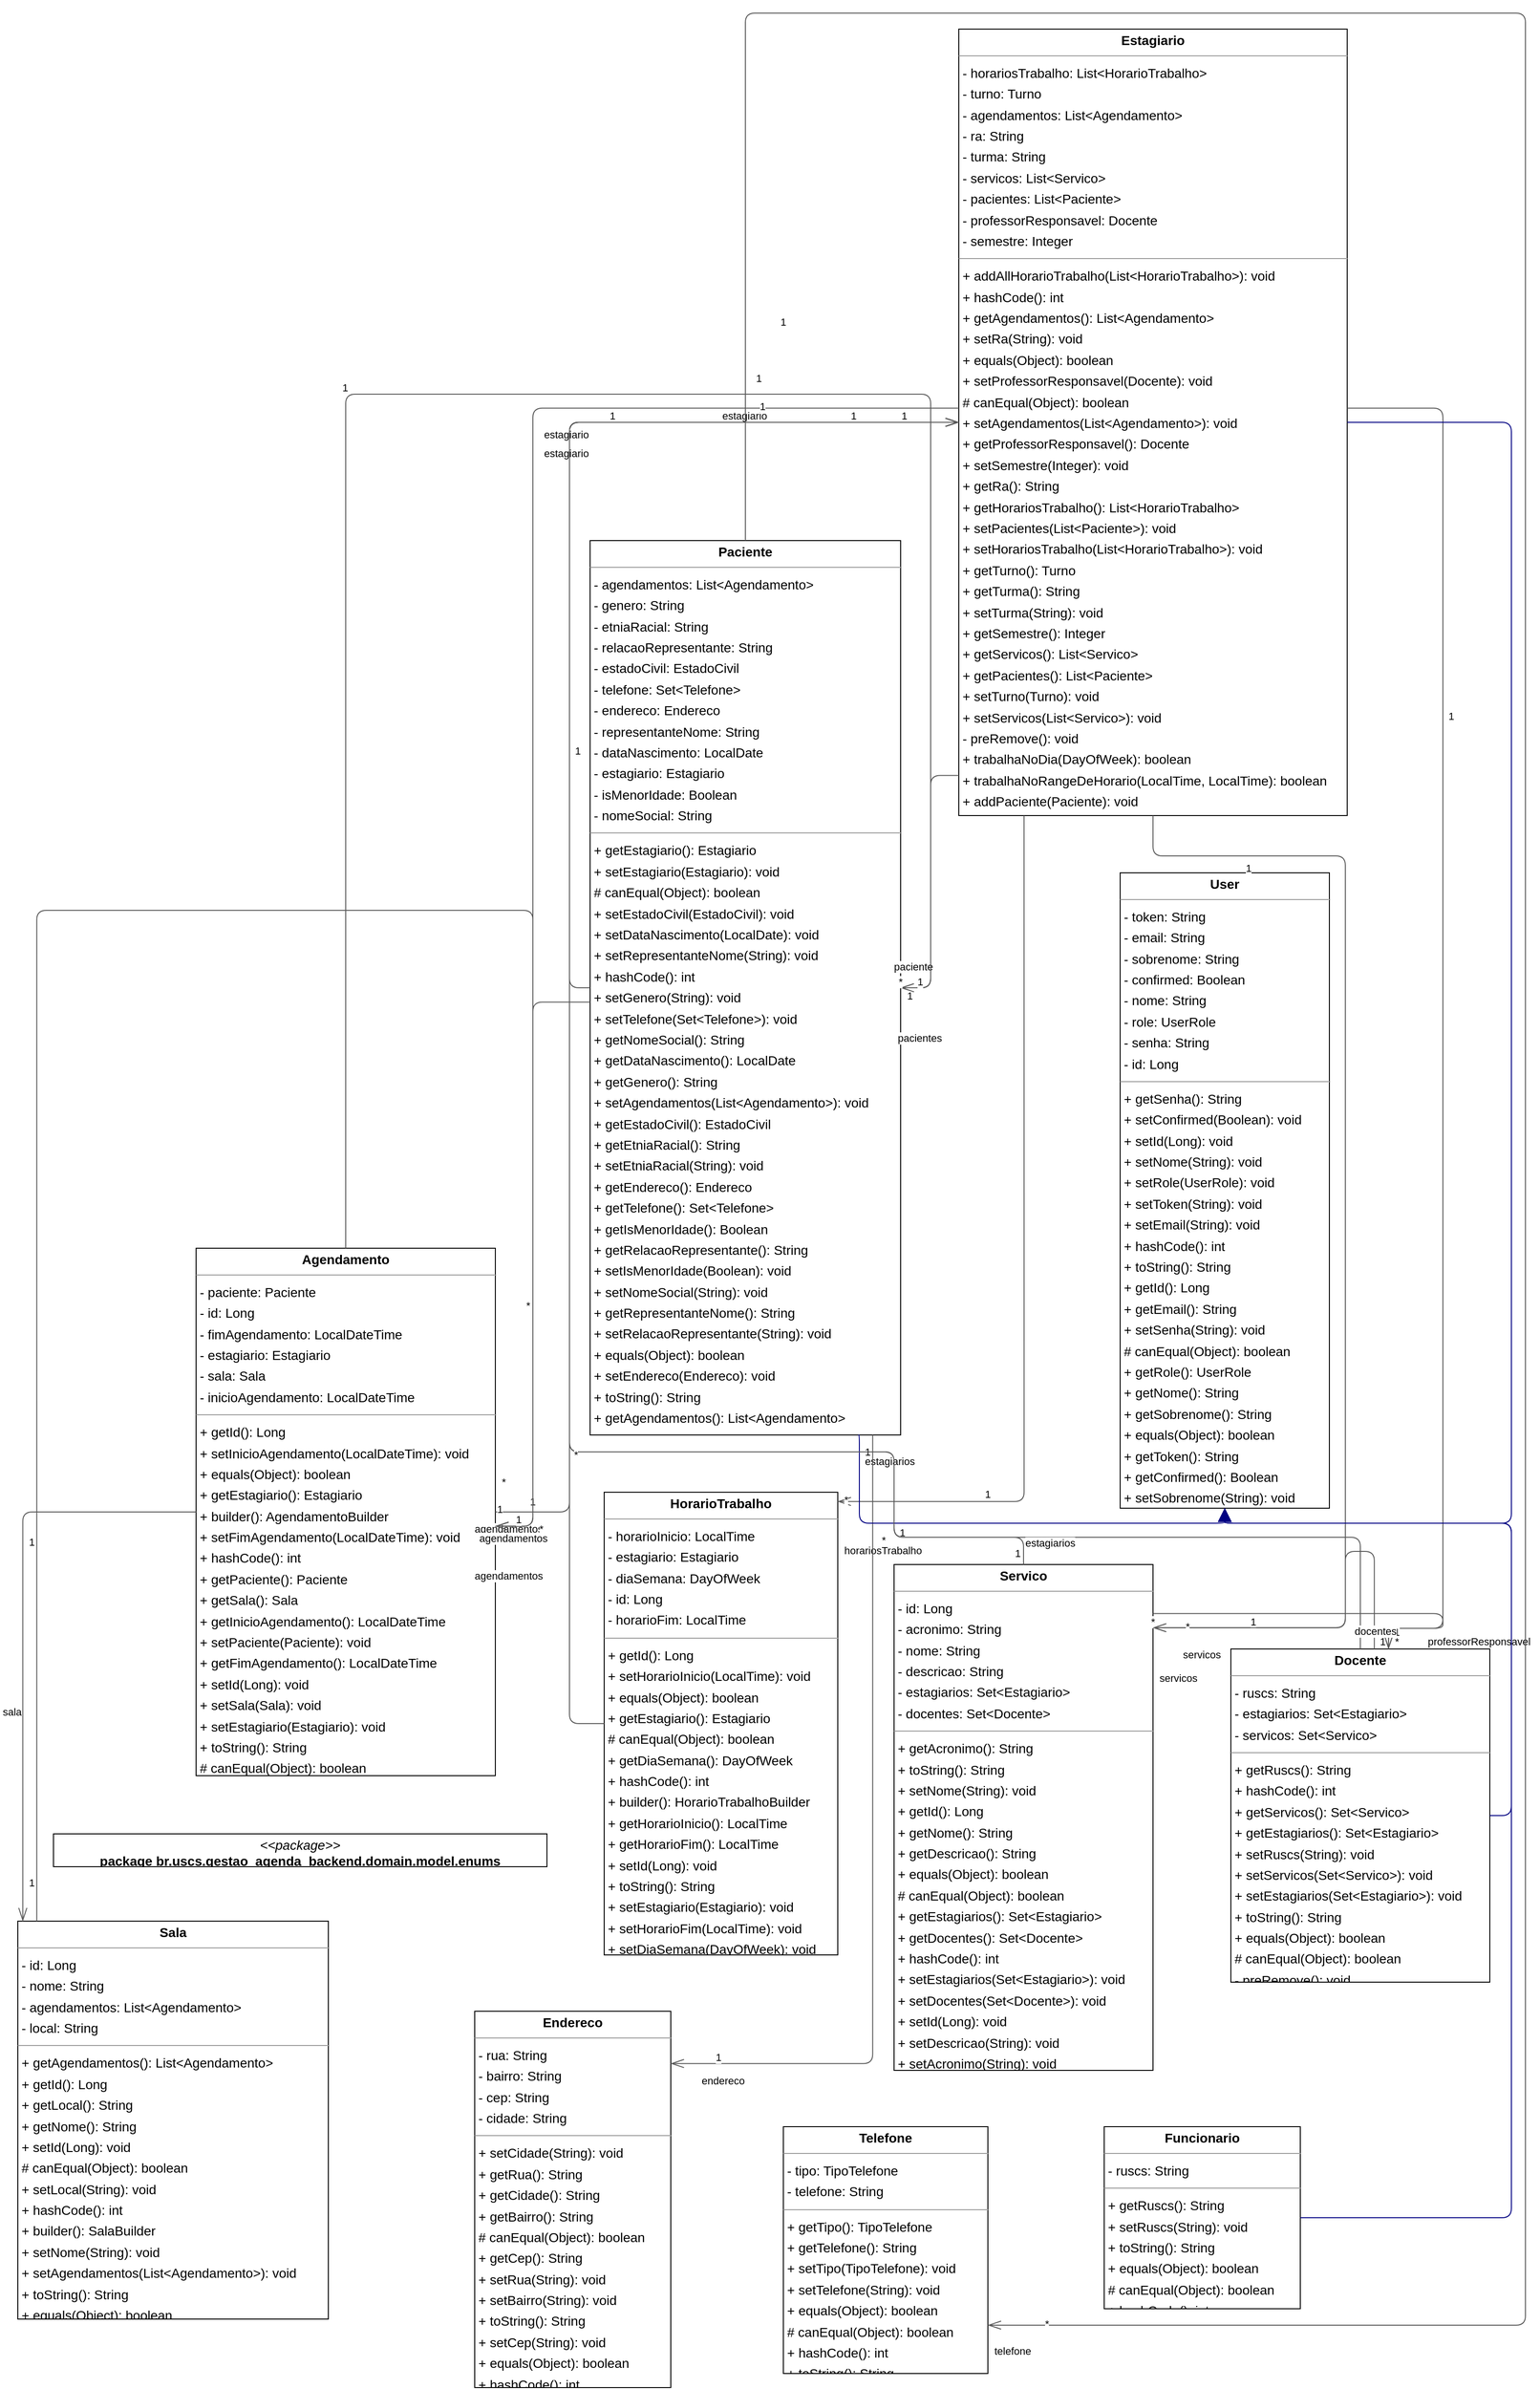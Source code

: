 <mxGraphModel dx="0" dy="0" grid="1" gridSize="10" guides="1" tooltips="1" connect="1" arrows="1" fold="1" page="0" pageScale="1" background="none" math="0" shadow="0">
  <root>
    <mxCell id="0" />
    <mxCell id="1" parent="0" />
    <mxCell id="node9" parent="1" vertex="1" value="&lt;p style=&quot;margin:0px;margin-top:4px;text-align:center;&quot;&gt;&lt;b&gt;Agendamento&lt;/b&gt;&lt;/p&gt;&lt;hr size=&quot;1&quot;/&gt;&lt;p style=&quot;margin:0 0 0 4px;line-height:1.6;&quot;&gt;- paciente: Paciente&lt;br/&gt;- id: Long&lt;br/&gt;- fimAgendamento: LocalDateTime&lt;br/&gt;- estagiario: Estagiario&lt;br/&gt;- sala: Sala&lt;br/&gt;- inicioAgendamento: LocalDateTime&lt;/p&gt;&lt;hr size=&quot;1&quot;/&gt;&lt;p style=&quot;margin:0 0 0 4px;line-height:1.6;&quot;&gt;+ getId(): Long&lt;br/&gt;+ setInicioAgendamento(LocalDateTime): void&lt;br/&gt;+ equals(Object): boolean&lt;br/&gt;+ getEstagiario(): Estagiario&lt;br/&gt;+ builder(): AgendamentoBuilder&lt;br/&gt;+ setFimAgendamento(LocalDateTime): void&lt;br/&gt;+ hashCode(): int&lt;br/&gt;+ getPaciente(): Paciente&lt;br/&gt;+ getSala(): Sala&lt;br/&gt;+ getInicioAgendamento(): LocalDateTime&lt;br/&gt;+ setPaciente(Paciente): void&lt;br/&gt;+ getFimAgendamento(): LocalDateTime&lt;br/&gt;+ setId(Long): void&lt;br/&gt;+ setSala(Sala): void&lt;br/&gt;+ setEstagiario(Estagiario): void&lt;br/&gt;+ toString(): String&lt;br/&gt;# canEqual(Object): boolean&lt;/p&gt;" style="verticalAlign=top;align=left;overflow=fill;fontSize=14;fontFamily=Helvetica;html=1;rounded=0;shadow=0;comic=0;labelBackgroundColor=none;strokeWidth=1;">
      <mxGeometry x="-73" y="1217" width="319" height="562" as="geometry" />
    </mxCell>
    <mxCell id="node1" parent="1" vertex="1" value="&lt;p style=&quot;margin:0px;margin-top:4px;text-align:center;&quot;&gt;&lt;b&gt;Docente&lt;/b&gt;&lt;/p&gt;&lt;hr size=&quot;1&quot;/&gt;&lt;p style=&quot;margin:0 0 0 4px;line-height:1.6;&quot;&gt;- ruscs: String&lt;br/&gt;- estagiarios: Set&amp;lt;Estagiario&amp;gt;&lt;br/&gt;- servicos: Set&amp;lt;Servico&amp;gt;&lt;/p&gt;&lt;hr size=&quot;1&quot;/&gt;&lt;p style=&quot;margin:0 0 0 4px;line-height:1.6;&quot;&gt;+ getRuscs(): String&lt;br/&gt;+ hashCode(): int&lt;br/&gt;+ getServicos(): Set&amp;lt;Servico&amp;gt;&lt;br/&gt;+ getEstagiarios(): Set&amp;lt;Estagiario&amp;gt;&lt;br/&gt;+ setRuscs(String): void&lt;br/&gt;+ setServicos(Set&amp;lt;Servico&amp;gt;): void&lt;br/&gt;+ setEstagiarios(Set&amp;lt;Estagiario&amp;gt;): void&lt;br/&gt;+ toString(): String&lt;br/&gt;+ equals(Object): boolean&lt;br/&gt;# canEqual(Object): boolean&lt;br/&gt;- preRemove(): void&lt;/p&gt;" style="verticalAlign=top;align=left;overflow=fill;fontSize=14;fontFamily=Helvetica;html=1;rounded=0;shadow=0;comic=0;labelBackgroundColor=none;strokeWidth=1;">
      <mxGeometry x="1030" y="1644" width="276" height="355" as="geometry" />
    </mxCell>
    <mxCell id="node7" parent="1" vertex="1" value="&lt;p style=&quot;margin:0px;margin-top:4px;text-align:center;&quot;&gt;&lt;b&gt;Endereco&lt;/b&gt;&lt;/p&gt;&lt;hr size=&quot;1&quot;/&gt;&lt;p style=&quot;margin:0 0 0 4px;line-height:1.6;&quot;&gt;- rua: String&lt;br/&gt;- bairro: String&lt;br/&gt;- cep: String&lt;br/&gt;- cidade: String&lt;/p&gt;&lt;hr size=&quot;1&quot;/&gt;&lt;p style=&quot;margin:0 0 0 4px;line-height:1.6;&quot;&gt;+ setCidade(String): void&lt;br/&gt;+ getRua(): String&lt;br/&gt;+ getCidade(): String&lt;br/&gt;+ getBairro(): String&lt;br/&gt;# canEqual(Object): boolean&lt;br/&gt;+ getCep(): String&lt;br/&gt;+ setRua(String): void&lt;br/&gt;+ setBairro(String): void&lt;br/&gt;+ toString(): String&lt;br/&gt;+ setCep(String): void&lt;br/&gt;+ equals(Object): boolean&lt;br/&gt;+ hashCode(): int&lt;/p&gt;" style="verticalAlign=top;align=left;overflow=fill;fontSize=14;fontFamily=Helvetica;html=1;rounded=0;shadow=0;comic=0;labelBackgroundColor=none;strokeWidth=1;">
      <mxGeometry x="224" y="2030" width="209" height="401" as="geometry" />
    </mxCell>
    <mxCell id="node10" parent="1" vertex="1" value="&lt;p style=&quot;margin:0px;margin-top:4px;text-align:center;&quot;&gt;&lt;b&gt;Estagiario&lt;/b&gt;&lt;/p&gt;&lt;hr size=&quot;1&quot;/&gt;&lt;p style=&quot;margin:0 0 0 4px;line-height:1.6;&quot;&gt;- horariosTrabalho: List&amp;lt;HorarioTrabalho&amp;gt;&lt;br/&gt;- turno: Turno&lt;br/&gt;- agendamentos: List&amp;lt;Agendamento&amp;gt;&lt;br/&gt;- ra: String&lt;br/&gt;- turma: String&lt;br/&gt;- servicos: List&amp;lt;Servico&amp;gt;&lt;br/&gt;- pacientes: List&amp;lt;Paciente&amp;gt;&lt;br/&gt;- professorResponsavel: Docente&lt;br/&gt;- semestre: Integer&lt;/p&gt;&lt;hr size=&quot;1&quot;/&gt;&lt;p style=&quot;margin:0 0 0 4px;line-height:1.6;&quot;&gt;+ addAllHorarioTrabalho(List&amp;lt;HorarioTrabalho&amp;gt;): void&lt;br/&gt;+ hashCode(): int&lt;br/&gt;+ getAgendamentos(): List&amp;lt;Agendamento&amp;gt;&lt;br/&gt;+ setRa(String): void&lt;br/&gt;+ equals(Object): boolean&lt;br/&gt;+ setProfessorResponsavel(Docente): void&lt;br/&gt;# canEqual(Object): boolean&lt;br/&gt;+ setAgendamentos(List&amp;lt;Agendamento&amp;gt;): void&lt;br/&gt;+ getProfessorResponsavel(): Docente&lt;br/&gt;+ setSemestre(Integer): void&lt;br/&gt;+ getRa(): String&lt;br/&gt;+ getHorariosTrabalho(): List&amp;lt;HorarioTrabalho&amp;gt;&lt;br/&gt;+ setPacientes(List&amp;lt;Paciente&amp;gt;): void&lt;br/&gt;+ setHorariosTrabalho(List&amp;lt;HorarioTrabalho&amp;gt;): void&lt;br/&gt;+ getTurno(): Turno&lt;br/&gt;+ getTurma(): String&lt;br/&gt;+ setTurma(String): void&lt;br/&gt;+ getSemestre(): Integer&lt;br/&gt;+ getServicos(): List&amp;lt;Servico&amp;gt;&lt;br/&gt;+ getPacientes(): List&amp;lt;Paciente&amp;gt;&lt;br/&gt;+ setTurno(Turno): void&lt;br/&gt;+ setServicos(List&amp;lt;Servico&amp;gt;): void&lt;br/&gt;- preRemove(): void&lt;br/&gt;+ trabalhaNoDia(DayOfWeek): boolean&lt;br/&gt;+ trabalhaNoRangeDeHorario(LocalTime, LocalTime): boolean&lt;br/&gt;+ addPaciente(Paciente): void&lt;/p&gt;" style="verticalAlign=top;align=left;overflow=fill;fontSize=14;fontFamily=Helvetica;html=1;rounded=0;shadow=0;comic=0;labelBackgroundColor=none;strokeWidth=1;">
      <mxGeometry x="740" y="-82" width="414" height="838" as="geometry" />
    </mxCell>
    <mxCell id="node2" parent="1" vertex="1" value="&lt;p style=&quot;margin:0px;margin-top:4px;text-align:center;&quot;&gt;&lt;b&gt;Funcionario&lt;/b&gt;&lt;/p&gt;&lt;hr size=&quot;1&quot;/&gt;&lt;p style=&quot;margin:0 0 0 4px;line-height:1.6;&quot;&gt;- ruscs: String&lt;/p&gt;&lt;hr size=&quot;1&quot;/&gt;&lt;p style=&quot;margin:0 0 0 4px;line-height:1.6;&quot;&gt;+ getRuscs(): String&lt;br/&gt;+ setRuscs(String): void&lt;br/&gt;+ toString(): String&lt;br/&gt;+ equals(Object): boolean&lt;br/&gt;# canEqual(Object): boolean&lt;br/&gt;+ hashCode(): int&lt;/p&gt;" style="verticalAlign=top;align=left;overflow=fill;fontSize=14;fontFamily=Helvetica;html=1;rounded=0;shadow=0;comic=0;labelBackgroundColor=none;strokeWidth=1;">
      <mxGeometry x="895" y="2153" width="209" height="194" as="geometry" />
    </mxCell>
    <mxCell id="node0" parent="1" vertex="1" value="&lt;p style=&quot;margin:0px;margin-top:4px;text-align:center;&quot;&gt;&lt;b&gt;HorarioTrabalho&lt;/b&gt;&lt;/p&gt;&lt;hr size=&quot;1&quot;/&gt;&lt;p style=&quot;margin:0 0 0 4px;line-height:1.6;&quot;&gt;- horarioInicio: LocalTime&lt;br/&gt;- estagiario: Estagiario&lt;br/&gt;- diaSemana: DayOfWeek&lt;br/&gt;- id: Long&lt;br/&gt;- horarioFim: LocalTime&lt;/p&gt;&lt;hr size=&quot;1&quot;/&gt;&lt;p style=&quot;margin:0 0 0 4px;line-height:1.6;&quot;&gt;+ getId(): Long&lt;br/&gt;+ setHorarioInicio(LocalTime): void&lt;br/&gt;+ equals(Object): boolean&lt;br/&gt;+ getEstagiario(): Estagiario&lt;br/&gt;# canEqual(Object): boolean&lt;br/&gt;+ getDiaSemana(): DayOfWeek&lt;br/&gt;+ hashCode(): int&lt;br/&gt;+ builder(): HorarioTrabalhoBuilder&lt;br/&gt;+ getHorarioInicio(): LocalTime&lt;br/&gt;+ getHorarioFim(): LocalTime&lt;br/&gt;+ setId(Long): void&lt;br/&gt;+ toString(): String&lt;br/&gt;+ setEstagiario(Estagiario): void&lt;br/&gt;+ setHorarioFim(LocalTime): void&lt;br/&gt;+ setDiaSemana(DayOfWeek): void&lt;/p&gt;" style="verticalAlign=top;align=left;overflow=fill;fontSize=14;fontFamily=Helvetica;html=1;rounded=0;shadow=0;comic=0;labelBackgroundColor=none;strokeWidth=1;">
      <mxGeometry x="362" y="1477" width="249" height="493" as="geometry" />
    </mxCell>
    <mxCell id="node8" parent="1" vertex="1" value="&lt;p style=&quot;margin:0px;margin-top:4px;text-align:center;&quot;&gt;&lt;b&gt;Paciente&lt;/b&gt;&lt;/p&gt;&lt;hr size=&quot;1&quot;/&gt;&lt;p style=&quot;margin:0 0 0 4px;line-height:1.6;&quot;&gt;- agendamentos: List&amp;lt;Agendamento&amp;gt;&lt;br/&gt;- genero: String&lt;br/&gt;- etniaRacial: String&lt;br/&gt;- relacaoRepresentante: String&lt;br/&gt;- estadoCivil: EstadoCivil&lt;br/&gt;- telefone: Set&amp;lt;Telefone&amp;gt;&lt;br/&gt;- endereco: Endereco&lt;br/&gt;- representanteNome: String&lt;br/&gt;- dataNascimento: LocalDate&lt;br/&gt;- estagiario: Estagiario&lt;br/&gt;- isMenorIdade: Boolean&lt;br/&gt;- nomeSocial: String&lt;/p&gt;&lt;hr size=&quot;1&quot;/&gt;&lt;p style=&quot;margin:0 0 0 4px;line-height:1.6;&quot;&gt;+ getEstagiario(): Estagiario&lt;br/&gt;+ setEstagiario(Estagiario): void&lt;br/&gt;# canEqual(Object): boolean&lt;br/&gt;+ setEstadoCivil(EstadoCivil): void&lt;br/&gt;+ setDataNascimento(LocalDate): void&lt;br/&gt;+ setRepresentanteNome(String): void&lt;br/&gt;+ hashCode(): int&lt;br/&gt;+ setGenero(String): void&lt;br/&gt;+ setTelefone(Set&amp;lt;Telefone&amp;gt;): void&lt;br/&gt;+ getNomeSocial(): String&lt;br/&gt;+ getDataNascimento(): LocalDate&lt;br/&gt;+ getGenero(): String&lt;br/&gt;+ setAgendamentos(List&amp;lt;Agendamento&amp;gt;): void&lt;br/&gt;+ getEstadoCivil(): EstadoCivil&lt;br/&gt;+ getEtniaRacial(): String&lt;br/&gt;+ setEtniaRacial(String): void&lt;br/&gt;+ getEndereco(): Endereco&lt;br/&gt;+ getTelefone(): Set&amp;lt;Telefone&amp;gt;&lt;br/&gt;+ getIsMenorIdade(): Boolean&lt;br/&gt;+ getRelacaoRepresentante(): String&lt;br/&gt;+ setIsMenorIdade(Boolean): void&lt;br/&gt;+ setNomeSocial(String): void&lt;br/&gt;+ getRepresentanteNome(): String&lt;br/&gt;+ setRelacaoRepresentante(String): void&lt;br/&gt;+ equals(Object): boolean&lt;br/&gt;+ setEndereco(Endereco): void&lt;br/&gt;+ toString(): String&lt;br/&gt;+ getAgendamentos(): List&amp;lt;Agendamento&amp;gt;&lt;/p&gt;" style="verticalAlign=top;align=left;overflow=fill;fontSize=14;fontFamily=Helvetica;html=1;rounded=0;shadow=0;comic=0;labelBackgroundColor=none;strokeWidth=1;">
      <mxGeometry x="347" y="463" width="331" height="953" as="geometry" />
    </mxCell>
    <mxCell id="node6" parent="1" vertex="1" value="&lt;p style=&quot;margin:0px;margin-top:4px;text-align:center;&quot;&gt;&lt;b&gt;Sala&lt;/b&gt;&lt;/p&gt;&lt;hr size=&quot;1&quot;/&gt;&lt;p style=&quot;margin:0 0 0 4px;line-height:1.6;&quot;&gt;- id: Long&lt;br/&gt;- nome: String&lt;br/&gt;- agendamentos: List&amp;lt;Agendamento&amp;gt;&lt;br/&gt;- local: String&lt;/p&gt;&lt;hr size=&quot;1&quot;/&gt;&lt;p style=&quot;margin:0 0 0 4px;line-height:1.6;&quot;&gt;+ getAgendamentos(): List&amp;lt;Agendamento&amp;gt;&lt;br/&gt;+ getId(): Long&lt;br/&gt;+ getLocal(): String&lt;br/&gt;+ getNome(): String&lt;br/&gt;+ setId(Long): void&lt;br/&gt;# canEqual(Object): boolean&lt;br/&gt;+ setLocal(String): void&lt;br/&gt;+ hashCode(): int&lt;br/&gt;+ builder(): SalaBuilder&lt;br/&gt;+ setNome(String): void&lt;br/&gt;+ setAgendamentos(List&amp;lt;Agendamento&amp;gt;): void&lt;br/&gt;+ toString(): String&lt;br/&gt;+ equals(Object): boolean&lt;/p&gt;" style="verticalAlign=top;align=left;overflow=fill;fontSize=14;fontFamily=Helvetica;html=1;rounded=0;shadow=0;comic=0;labelBackgroundColor=none;strokeWidth=1;">
      <mxGeometry x="-263" y="1934" width="331" height="424" as="geometry" />
    </mxCell>
    <mxCell id="node5" parent="1" vertex="1" value="&lt;p style=&quot;margin:0px;margin-top:4px;text-align:center;&quot;&gt;&lt;b&gt;Servico&lt;/b&gt;&lt;/p&gt;&lt;hr size=&quot;1&quot;/&gt;&lt;p style=&quot;margin:0 0 0 4px;line-height:1.6;&quot;&gt;- id: Long&lt;br/&gt;- acronimo: String&lt;br/&gt;- nome: String&lt;br/&gt;- descricao: String&lt;br/&gt;- estagiarios: Set&amp;lt;Estagiario&amp;gt;&lt;br/&gt;- docentes: Set&amp;lt;Docente&amp;gt;&lt;/p&gt;&lt;hr size=&quot;1&quot;/&gt;&lt;p style=&quot;margin:0 0 0 4px;line-height:1.6;&quot;&gt;+ getAcronimo(): String&lt;br/&gt;+ toString(): String&lt;br/&gt;+ setNome(String): void&lt;br/&gt;+ getId(): Long&lt;br/&gt;+ getNome(): String&lt;br/&gt;+ getDescricao(): String&lt;br/&gt;+ equals(Object): boolean&lt;br/&gt;# canEqual(Object): boolean&lt;br/&gt;+ getEstagiarios(): Set&amp;lt;Estagiario&amp;gt;&lt;br/&gt;+ getDocentes(): Set&amp;lt;Docente&amp;gt;&lt;br/&gt;+ hashCode(): int&lt;br/&gt;+ setEstagiarios(Set&amp;lt;Estagiario&amp;gt;): void&lt;br/&gt;+ setDocentes(Set&amp;lt;Docente&amp;gt;): void&lt;br/&gt;+ setId(Long): void&lt;br/&gt;+ setDescricao(String): void&lt;br/&gt;+ setAcronimo(String): void&lt;/p&gt;" style="verticalAlign=top;align=left;overflow=fill;fontSize=14;fontFamily=Helvetica;html=1;rounded=0;shadow=0;comic=0;labelBackgroundColor=none;strokeWidth=1;">
      <mxGeometry x="671" y="1554" width="276" height="539" as="geometry" />
    </mxCell>
    <mxCell id="node11" parent="1" vertex="1" value="&lt;p style=&quot;margin:0px;margin-top:4px;text-align:center;&quot;&gt;&lt;b&gt;Telefone&lt;/b&gt;&lt;/p&gt;&lt;hr size=&quot;1&quot;/&gt;&lt;p style=&quot;margin:0 0 0 4px;line-height:1.6;&quot;&gt;- tipo: TipoTelefone&lt;br/&gt;- telefone: String&lt;/p&gt;&lt;hr size=&quot;1&quot;/&gt;&lt;p style=&quot;margin:0 0 0 4px;line-height:1.6;&quot;&gt;+ getTipo(): TipoTelefone&lt;br/&gt;+ getTelefone(): String&lt;br/&gt;+ setTipo(TipoTelefone): void&lt;br/&gt;+ setTelefone(String): void&lt;br/&gt;+ equals(Object): boolean&lt;br/&gt;# canEqual(Object): boolean&lt;br/&gt;+ hashCode(): int&lt;br/&gt;+ toString(): String&lt;/p&gt;" style="verticalAlign=top;align=left;overflow=fill;fontSize=14;fontFamily=Helvetica;html=1;rounded=0;shadow=0;comic=0;labelBackgroundColor=none;strokeWidth=1;">
      <mxGeometry x="553" y="2153" width="218" height="263" as="geometry" />
    </mxCell>
    <mxCell id="node4" parent="1" vertex="1" value="&lt;p style=&quot;margin:0px;margin-top:4px;text-align:center;&quot;&gt;&lt;b&gt;User&lt;/b&gt;&lt;/p&gt;&lt;hr size=&quot;1&quot;/&gt;&lt;p style=&quot;margin:0 0 0 4px;line-height:1.6;&quot;&gt;- token: String&lt;br/&gt;- email: String&lt;br/&gt;- sobrenome: String&lt;br/&gt;- confirmed: Boolean&lt;br/&gt;- nome: String&lt;br/&gt;- role: UserRole&lt;br/&gt;- senha: String&lt;br/&gt;- id: Long&lt;/p&gt;&lt;hr size=&quot;1&quot;/&gt;&lt;p style=&quot;margin:0 0 0 4px;line-height:1.6;&quot;&gt;+ getSenha(): String&lt;br/&gt;+ setConfirmed(Boolean): void&lt;br/&gt;+ setId(Long): void&lt;br/&gt;+ setNome(String): void&lt;br/&gt;+ setRole(UserRole): void&lt;br/&gt;+ setToken(String): void&lt;br/&gt;+ setEmail(String): void&lt;br/&gt;+ hashCode(): int&lt;br/&gt;+ toString(): String&lt;br/&gt;+ getId(): Long&lt;br/&gt;+ getEmail(): String&lt;br/&gt;+ setSenha(String): void&lt;br/&gt;# canEqual(Object): boolean&lt;br/&gt;+ getRole(): UserRole&lt;br/&gt;+ getNome(): String&lt;br/&gt;+ getSobrenome(): String&lt;br/&gt;+ equals(Object): boolean&lt;br/&gt;+ getToken(): String&lt;br/&gt;+ getConfirmed(): Boolean&lt;br/&gt;+ setSobrenome(String): void&lt;/p&gt;" style="verticalAlign=top;align=left;overflow=fill;fontSize=14;fontFamily=Helvetica;html=1;rounded=0;shadow=0;comic=0;labelBackgroundColor=none;strokeWidth=1;">
      <mxGeometry x="912" y="817" width="223" height="677" as="geometry" />
    </mxCell>
    <mxCell id="node3" parent="1" vertex="1" value="&lt;p style=&quot;margin:0px;margin-top:4px;text-align:center;&quot;&gt;&lt;i&gt;&amp;lt;&amp;lt;package&amp;gt;&amp;gt;&lt;/i&gt;&lt;br/&gt;&lt;b&gt;package  br.uscs.gestao_agenda_backend.domain.model.enums&lt;/b&gt;&lt;/p&gt;&lt;hr size=&quot;1&quot;/&gt;" style="verticalAlign=top;align=left;overflow=fill;fontSize=14;fontFamily=Helvetica;html=1;rounded=0;shadow=0;comic=0;labelBackgroundColor=none;strokeWidth=1;">
      <mxGeometry x="-225" y="1841" width="526" height="35" as="geometry" />
    </mxCell>
    <mxCell id="edge21" edge="1" value="" parent="1" source="node9" target="node10" style="html=1;rounded=1;edgeStyle=orthogonalEdgeStyle;dashed=0;startArrow=diamondThinstartSize=12;endArrow=openThin;endSize=12;strokeColor=#595959;exitX=1.000;exitY=0.500;exitDx=0;exitDy=0;entryX=0.000;entryY=0.500;entryDx=0;entryDy=0;">
      <mxGeometry width="50" height="50" relative="1" as="geometry">
        <Array as="points">
          <mxPoint x="325" y="1498" />
          <mxPoint x="325" y="337" />
        </Array>
      </mxGeometry>
    </mxCell>
    <mxCell id="label126" parent="edge21" vertex="1" connectable="0" value="1" style="edgeLabel;resizable=0;html=1;align=left;verticalAlign=top;strokeColor=default;">
      <mxGeometry x="623" y="317" as="geometry" />
    </mxCell>
    <mxCell id="label130" parent="edge21" vertex="1" connectable="0" value="1" style="edgeLabel;resizable=0;html=1;align=left;verticalAlign=top;strokeColor=default;">
      <mxGeometry x="246" y="1482" as="geometry" />
    </mxCell>
    <mxCell id="label131" parent="edge21" vertex="1" connectable="0" value="estagiario" style="edgeLabel;resizable=0;html=1;align=left;verticalAlign=top;strokeColor=default;">
      <mxGeometry x="486" y="317" as="geometry" />
    </mxCell>
    <mxCell id="edge17" edge="1" value="" parent="1" source="node9" target="node8" style="html=1;rounded=1;edgeStyle=orthogonalEdgeStyle;dashed=0;startArrow=diamondThinstartSize=12;endArrow=openThin;endSize=12;strokeColor=#595959;exitX=0.500;exitY=0.000;exitDx=0;exitDy=0;entryX=1.000;entryY=0.500;entryDx=0;entryDy=0;">
      <mxGeometry width="50" height="50" relative="1" as="geometry">
        <Array as="points">
          <mxPoint x="86" y="307" />
          <mxPoint x="710" y="307" />
          <mxPoint x="710" y="940" />
        </Array>
      </mxGeometry>
    </mxCell>
    <mxCell id="label102" parent="edge17" vertex="1" connectable="0" value="1" style="edgeLabel;resizable=0;html=1;align=left;verticalAlign=top;strokeColor=default;">
      <mxGeometry x="683" y="935" as="geometry" />
    </mxCell>
    <mxCell id="label106" parent="edge17" vertex="1" connectable="0" value="1" style="edgeLabel;resizable=0;html=1;align=left;verticalAlign=top;strokeColor=default;">
      <mxGeometry x="81" y="287" as="geometry" />
    </mxCell>
    <mxCell id="label107" parent="edge17" vertex="1" connectable="0" value="paciente" style="edgeLabel;resizable=0;html=1;align=left;verticalAlign=top;strokeColor=default;">
      <mxGeometry x="669" y="904" as="geometry" />
    </mxCell>
    <mxCell id="edge15" edge="1" value="" parent="1" source="node9" target="node6" style="html=1;rounded=1;edgeStyle=orthogonalEdgeStyle;dashed=0;startArrow=diamondThinstartSize=12;endArrow=openThin;endSize=12;strokeColor=#595959;exitX=0.000;exitY=0.500;exitDx=0;exitDy=0;entryX=0.016;entryY=0.000;entryDx=0;entryDy=0;">
      <mxGeometry width="50" height="50" relative="1" as="geometry">
        <Array as="points">
          <mxPoint x="-257" y="1498" />
        </Array>
      </mxGeometry>
    </mxCell>
    <mxCell id="label90" parent="edge15" vertex="1" connectable="0" value="1" style="edgeLabel;resizable=0;html=1;align=left;verticalAlign=top;strokeColor=default;">
      <mxGeometry x="-253" y="1880" as="geometry" />
    </mxCell>
    <mxCell id="label94" parent="edge15" vertex="1" connectable="0" value="1" style="edgeLabel;resizable=0;html=1;align=left;verticalAlign=top;strokeColor=default;">
      <mxGeometry x="-253" y="1517" as="geometry" />
    </mxCell>
    <mxCell id="label95" parent="edge15" vertex="1" connectable="0" value="sala" style="edgeLabel;resizable=0;html=1;align=left;verticalAlign=top;strokeColor=default;">
      <mxGeometry x="-281" y="1698" as="geometry" />
    </mxCell>
    <mxCell id="edge14" edge="1" value="" parent="1" source="node1" target="node10" style="html=1;rounded=1;edgeStyle=orthogonalEdgeStyle;dashed=0;startArrow=diamondThinstartSize=12;endArrow=openThin;endSize=12;strokeColor=#595959;exitX=0.500;exitY=0.000;exitDx=0;exitDy=0;entryX=0.000;entryY=0.500;entryDx=0;entryDy=0;">
      <mxGeometry width="50" height="50" relative="1" as="geometry">
        <Array as="points">
          <mxPoint x="1168" y="1525" />
          <mxPoint x="671" y="1525" />
          <mxPoint x="671" y="1434" />
          <mxPoint x="325" y="1434" />
          <mxPoint x="325" y="337" />
        </Array>
      </mxGeometry>
    </mxCell>
    <mxCell id="label84" parent="edge14" vertex="1" connectable="0" value="1" style="edgeLabel;resizable=0;html=1;align=left;verticalAlign=top;strokeColor=default;">
      <mxGeometry x="675" y="1507" as="geometry" />
    </mxCell>
    <mxCell id="label88" parent="edge14" vertex="1" connectable="0" value="*" style="edgeLabel;resizable=0;html=1;align=left;verticalAlign=top;strokeColor=default;">
      <mxGeometry x="656" y="1515" as="geometry" />
    </mxCell>
    <mxCell id="label89" parent="edge14" vertex="1" connectable="0" value="estagiarios" style="edgeLabel;resizable=0;html=1;align=left;verticalAlign=top;strokeColor=default;">
      <mxGeometry x="638" y="1431" as="geometry" />
    </mxCell>
    <mxCell id="edge4" edge="1" value="" parent="1" source="node1" target="node5" style="html=1;rounded=1;edgeStyle=orthogonalEdgeStyle;dashed=0;startArrow=diamondThinstartSize=12;endArrow=openThin;endSize=12;strokeColor=#595959;exitX=0.554;exitY=0.000;exitDx=0;exitDy=0;entryX=1.000;entryY=0.125;entryDx=0;entryDy=0;">
      <mxGeometry width="50" height="50" relative="1" as="geometry">
        <Array as="points">
          <mxPoint x="1183" y="1540" />
          <mxPoint x="1152" y="1540" />
          <mxPoint x="1152" y="1622" />
        </Array>
      </mxGeometry>
    </mxCell>
    <mxCell id="label24" parent="edge4" vertex="1" connectable="0" value="1" style="edgeLabel;resizable=0;html=1;align=left;verticalAlign=top;strokeColor=default;">
      <mxGeometry x="1049" y="1602" as="geometry" />
    </mxCell>
    <mxCell id="label28" parent="edge4" vertex="1" connectable="0" value="*" style="edgeLabel;resizable=0;html=1;align=left;verticalAlign=top;strokeColor=default;">
      <mxGeometry x="943" y="1602" as="geometry" />
    </mxCell>
    <mxCell id="label29" parent="edge4" vertex="1" connectable="0" value="servicos" style="edgeLabel;resizable=0;html=1;align=left;verticalAlign=top;strokeColor=default;">
      <mxGeometry x="952" y="1662" as="geometry" />
    </mxCell>
    <mxCell id="edge0" edge="1" value="" parent="1" source="node1" target="node4" style="html=1;rounded=1;edgeStyle=orthogonalEdgeStyle;dashed=0;startArrow=none;endArrow=block;endSize=12;strokeColor=#000082;exitX=1.000;exitY=0.500;exitDx=0;exitDy=0;entryX=0.500;entryY=1.000;entryDx=0;entryDy=0;">
      <mxGeometry width="50" height="50" relative="1" as="geometry">
        <Array as="points">
          <mxPoint x="1329" y="1822" />
          <mxPoint x="1329" y="1510" />
          <mxPoint x="1024" y="1510" />
        </Array>
      </mxGeometry>
    </mxCell>
    <mxCell id="edge20" edge="1" value="" parent="1" source="node10" target="node9" style="html=1;rounded=1;edgeStyle=orthogonalEdgeStyle;dashed=0;startArrow=diamondThinstartSize=12;endArrow=openThin;endSize=12;strokeColor=#595959;exitX=0.000;exitY=0.482;exitDx=0;exitDy=0;entryX=1.000;entryY=0.527;entryDx=0;entryDy=0;">
      <mxGeometry width="50" height="50" relative="1" as="geometry">
        <Array as="points">
          <mxPoint x="286" y="322" />
          <mxPoint x="286" y="1513" />
        </Array>
      </mxGeometry>
    </mxCell>
    <mxCell id="label120" parent="edge20" vertex="1" connectable="0" value="1" style="edgeLabel;resizable=0;html=1;align=left;verticalAlign=top;strokeColor=default;">
      <mxGeometry x="526" y="307" as="geometry" />
    </mxCell>
    <mxCell id="label124" parent="edge20" vertex="1" connectable="0" value="*" style="edgeLabel;resizable=0;html=1;align=left;verticalAlign=top;strokeColor=default;">
      <mxGeometry x="277" y="1265" as="geometry" />
    </mxCell>
    <mxCell id="label125" parent="edge20" vertex="1" connectable="0" value="agendamentos" style="edgeLabel;resizable=0;html=1;align=left;verticalAlign=top;strokeColor=default;">
      <mxGeometry x="222" y="1503" as="geometry" />
    </mxCell>
    <mxCell id="edge7" edge="1" value="" parent="1" source="node10" target="node1" style="html=1;rounded=1;edgeStyle=orthogonalEdgeStyle;dashed=0;startArrow=diamondThinstartSize=12;endArrow=openThin;endSize=12;strokeColor=#595959;exitX=1.000;exitY=0.482;exitDx=0;exitDy=0;entryX=0.609;entryY=0.000;entryDx=0;entryDy=0;">
      <mxGeometry width="50" height="50" relative="1" as="geometry">
        <Array as="points">
          <mxPoint x="1256" y="322" />
          <mxPoint x="1256" y="1622" />
          <mxPoint x="1198" y="1622" />
        </Array>
      </mxGeometry>
    </mxCell>
    <mxCell id="label42" parent="edge7" vertex="1" connectable="0" value="1" style="edgeLabel;resizable=0;html=1;align=left;verticalAlign=top;strokeColor=default;">
      <mxGeometry x="1187" y="1623" as="geometry" />
    </mxCell>
    <mxCell id="label46" parent="edge7" vertex="1" connectable="0" value="1" style="edgeLabel;resizable=0;html=1;align=left;verticalAlign=top;strokeColor=default;">
      <mxGeometry x="1260" y="637" as="geometry" />
    </mxCell>
    <mxCell id="label47" parent="edge7" vertex="1" connectable="0" value="professorResponsavel" style="edgeLabel;resizable=0;html=1;align=left;verticalAlign=top;strokeColor=default;">
      <mxGeometry x="1238" y="1623" as="geometry" />
    </mxCell>
    <mxCell id="edge12" edge="1" value="" parent="1" source="node10" target="node0" style="html=1;rounded=1;edgeStyle=orthogonalEdgeStyle;dashed=0;startArrow=diamondThinstartSize=12;endArrow=openThin;endSize=12;strokeColor=#595959;exitX=0.168;exitY=1.000;exitDx=0;exitDy=0;entryX=1.000;entryY=0.020;entryDx=0;entryDy=0;">
      <mxGeometry width="50" height="50" relative="1" as="geometry">
        <Array as="points">
          <mxPoint x="809" y="1486" />
        </Array>
      </mxGeometry>
    </mxCell>
    <mxCell id="label72" parent="edge12" vertex="1" connectable="0" value="1" style="edgeLabel;resizable=0;html=1;align=left;verticalAlign=top;strokeColor=default;">
      <mxGeometry x="766" y="1466" as="geometry" />
    </mxCell>
    <mxCell id="label76" parent="edge12" vertex="1" connectable="0" value="*" style="edgeLabel;resizable=0;html=1;align=left;verticalAlign=top;strokeColor=default;">
      <mxGeometry x="616" y="1472" as="geometry" />
    </mxCell>
    <mxCell id="label77" parent="edge12" vertex="1" connectable="0" value="horariosTrabalho" style="edgeLabel;resizable=0;html=1;align=left;verticalAlign=top;strokeColor=default;">
      <mxGeometry x="616" y="1526" as="geometry" />
    </mxCell>
    <mxCell id="edge6" edge="1" value="" parent="1" source="node10" target="node8" style="html=1;rounded=1;edgeStyle=orthogonalEdgeStyle;dashed=0;startArrow=diamondThinstartSize=12;endArrow=openThin;endSize=12;strokeColor=#595959;exitX=0.000;exitY=0.949;exitDx=0;exitDy=0;entryX=1.000;entryY=0.500;entryDx=0;entryDy=0;">
      <mxGeometry width="50" height="50" relative="1" as="geometry">
        <Array as="points">
          <mxPoint x="710" y="714" />
          <mxPoint x="710" y="940" />
        </Array>
      </mxGeometry>
    </mxCell>
    <mxCell id="label36" parent="edge6" vertex="1" connectable="0" value="1" style="edgeLabel;resizable=0;html=1;align=left;verticalAlign=top;strokeColor=default;">
      <mxGeometry x="694" y="920" as="geometry" />
    </mxCell>
    <mxCell id="label40" parent="edge6" vertex="1" connectable="0" value="*" style="edgeLabel;resizable=0;html=1;align=left;verticalAlign=top;strokeColor=default;">
      <mxGeometry x="674" y="920" as="geometry" />
    </mxCell>
    <mxCell id="label41" parent="edge6" vertex="1" connectable="0" value="pacientes" style="edgeLabel;resizable=0;html=1;align=left;verticalAlign=top;strokeColor=default;">
      <mxGeometry x="673" y="980" as="geometry" />
    </mxCell>
    <mxCell id="edge19" edge="1" value="" parent="1" source="node10" target="node5" style="html=1;rounded=1;edgeStyle=orthogonalEdgeStyle;dashed=0;startArrow=diamondThinstartSize=12;endArrow=openThin;endSize=12;strokeColor=#595959;exitX=0.500;exitY=1.000;exitDx=0;exitDy=0;entryX=1.000;entryY=0.125;entryDx=0;entryDy=0;">
      <mxGeometry width="50" height="50" relative="1" as="geometry">
        <Array as="points">
          <mxPoint x="947" y="799" />
          <mxPoint x="1152" y="799" />
          <mxPoint x="1152" y="1622" />
        </Array>
      </mxGeometry>
    </mxCell>
    <mxCell id="label114" parent="edge19" vertex="1" connectable="0" value="1" style="edgeLabel;resizable=0;html=1;align=left;verticalAlign=top;strokeColor=default;">
      <mxGeometry x="1044" y="799" as="geometry" />
    </mxCell>
    <mxCell id="label118" parent="edge19" vertex="1" connectable="0" value="*" style="edgeLabel;resizable=0;html=1;align=left;verticalAlign=top;strokeColor=default;">
      <mxGeometry x="980" y="1607" as="geometry" />
    </mxCell>
    <mxCell id="label119" parent="edge19" vertex="1" connectable="0" value="servicos" style="edgeLabel;resizable=0;html=1;align=left;verticalAlign=top;strokeColor=default;">
      <mxGeometry x="977" y="1637" as="geometry" />
    </mxCell>
    <mxCell id="edge1" edge="1" value="" parent="1" source="node10" target="node4" style="html=1;rounded=1;edgeStyle=orthogonalEdgeStyle;dashed=0;startArrow=none;endArrow=block;endSize=12;strokeColor=#000082;exitX=1.000;exitY=0.500;exitDx=0;exitDy=0;entryX=0.500;entryY=1.000;entryDx=0;entryDy=0;">
      <mxGeometry width="50" height="50" relative="1" as="geometry">
        <Array as="points">
          <mxPoint x="1329" y="337" />
          <mxPoint x="1329" y="1510" />
          <mxPoint x="1024" y="1510" />
        </Array>
      </mxGeometry>
    </mxCell>
    <mxCell id="edge2" edge="1" value="" parent="1" source="node2" target="node4" style="html=1;rounded=1;edgeStyle=orthogonalEdgeStyle;dashed=0;startArrow=none;endArrow=block;endSize=12;strokeColor=#000082;exitX=1.000;exitY=0.500;exitDx=0;exitDy=0;entryX=0.500;entryY=1.000;entryDx=0;entryDy=0;">
      <mxGeometry width="50" height="50" relative="1" as="geometry">
        <Array as="points">
          <mxPoint x="1329" y="2250" />
          <mxPoint x="1329" y="1510" />
          <mxPoint x="1024" y="1510" />
        </Array>
      </mxGeometry>
    </mxCell>
    <mxCell id="edge18" edge="1" value="" parent="1" source="node0" target="node10" style="html=1;rounded=1;edgeStyle=orthogonalEdgeStyle;dashed=0;startArrow=diamondThinstartSize=12;endArrow=openThin;endSize=12;strokeColor=#595959;exitX=0.000;exitY=0.500;exitDx=0;exitDy=0;entryX=0.000;entryY=0.500;entryDx=0;entryDy=0;">
      <mxGeometry width="50" height="50" relative="1" as="geometry">
        <Array as="points">
          <mxPoint x="325" y="1723" />
          <mxPoint x="325" y="337" />
        </Array>
      </mxGeometry>
    </mxCell>
    <mxCell id="label108" parent="edge18" vertex="1" connectable="0" value="1" style="edgeLabel;resizable=0;html=1;align=left;verticalAlign=top;strokeColor=default;">
      <mxGeometry x="522" y="277" as="geometry" />
    </mxCell>
    <mxCell id="label112" parent="edge18" vertex="1" connectable="0" value="1" style="edgeLabel;resizable=0;html=1;align=left;verticalAlign=top;strokeColor=default;">
      <mxGeometry x="329" y="674" as="geometry" />
    </mxCell>
    <mxCell id="label113" parent="edge18" vertex="1" connectable="0" value="estagiario" style="edgeLabel;resizable=0;html=1;align=left;verticalAlign=top;strokeColor=default;">
      <mxGeometry x="296" y="357" as="geometry" />
    </mxCell>
    <mxCell id="edge9" edge="1" value="" parent="1" source="node8" target="node9" style="html=1;rounded=1;edgeStyle=orthogonalEdgeStyle;dashed=0;startArrow=diamondThinstartSize=12;endArrow=openThin;endSize=12;strokeColor=#595959;exitX=0.000;exitY=0.516;exitDx=0;exitDy=0;entryX=1.000;entryY=0.527;entryDx=0;entryDy=0;">
      <mxGeometry width="50" height="50" relative="1" as="geometry">
        <Array as="points">
          <mxPoint x="286" y="955" />
          <mxPoint x="286" y="1513" />
        </Array>
      </mxGeometry>
    </mxCell>
    <mxCell id="label54" parent="edge9" vertex="1" connectable="0" value="1" style="edgeLabel;resizable=0;html=1;align=left;verticalAlign=top;strokeColor=default;">
      <mxGeometry x="281" y="1474" as="geometry" />
    </mxCell>
    <mxCell id="label58" parent="edge9" vertex="1" connectable="0" value="*" style="edgeLabel;resizable=0;html=1;align=left;verticalAlign=top;strokeColor=default;">
      <mxGeometry x="291" y="1503" as="geometry" />
    </mxCell>
    <mxCell id="label59" parent="edge9" vertex="1" connectable="0" value="agendamentos" style="edgeLabel;resizable=0;html=1;align=left;verticalAlign=top;strokeColor=default;">
      <mxGeometry x="227" y="1513" as="geometry" />
    </mxCell>
    <mxCell id="edge13" edge="1" value="" parent="1" source="node8" target="node7" style="html=1;rounded=1;edgeStyle=orthogonalEdgeStyle;dashed=0;startArrow=diamondThinstartSize=12;endArrow=openThin;endSize=12;strokeColor=#595959;exitX=0.910;exitY=1.000;exitDx=0;exitDy=0;entryX=1.000;entryY=0.139;entryDx=0;entryDy=0;">
      <mxGeometry width="50" height="50" relative="1" as="geometry">
        <Array as="points">
          <mxPoint x="649" y="2086" />
        </Array>
      </mxGeometry>
    </mxCell>
    <mxCell id="label78" parent="edge13" vertex="1" connectable="0" value="1" style="edgeLabel;resizable=0;html=1;align=left;verticalAlign=top;strokeColor=default;">
      <mxGeometry x="479" y="2066" as="geometry" />
    </mxCell>
    <mxCell id="label82" parent="edge13" vertex="1" connectable="0" value="1" style="edgeLabel;resizable=0;html=1;align=left;verticalAlign=top;strokeColor=default;">
      <mxGeometry x="638" y="1421" as="geometry" />
    </mxCell>
    <mxCell id="label83" parent="edge13" vertex="1" connectable="0" value="endereco" style="edgeLabel;resizable=0;html=1;align=left;verticalAlign=top;strokeColor=default;">
      <mxGeometry x="464" y="2091" as="geometry" />
    </mxCell>
    <mxCell id="edge5" edge="1" value="" parent="1" source="node8" target="node10" style="html=1;rounded=1;edgeStyle=orthogonalEdgeStyle;dashed=0;startArrow=diamondThinstartSize=12;endArrow=openThin;endSize=12;strokeColor=#595959;exitX=0.000;exitY=0.500;exitDx=0;exitDy=0;entryX=0.000;entryY=0.500;entryDx=0;entryDy=0;">
      <mxGeometry width="50" height="50" relative="1" as="geometry">
        <Array as="points">
          <mxPoint x="325" y="940" />
          <mxPoint x="325" y="337" />
        </Array>
      </mxGeometry>
    </mxCell>
    <mxCell id="label30" parent="edge5" vertex="1" connectable="0" value="1" style="edgeLabel;resizable=0;html=1;align=left;verticalAlign=top;strokeColor=default;">
      <mxGeometry x="677" y="317" as="geometry" />
    </mxCell>
    <mxCell id="label34" parent="edge5" vertex="1" connectable="0" value="1" style="edgeLabel;resizable=0;html=1;align=left;verticalAlign=top;strokeColor=default;">
      <mxGeometry x="366" y="317" as="geometry" />
    </mxCell>
    <mxCell id="label35" parent="edge5" vertex="1" connectable="0" value="estagiario" style="edgeLabel;resizable=0;html=1;align=left;verticalAlign=top;strokeColor=default;">
      <mxGeometry x="296" y="337" as="geometry" />
    </mxCell>
    <mxCell id="edge11" edge="1" value="" parent="1" source="node8" target="node11" style="html=1;rounded=1;edgeStyle=orthogonalEdgeStyle;dashed=0;startArrow=diamondThinstartSize=12;endArrow=openThin;endSize=12;strokeColor=#595959;exitX=0.500;exitY=0.000;exitDx=0;exitDy=0;entryX=1.000;entryY=0.804;entryDx=0;entryDy=0;">
      <mxGeometry width="50" height="50" relative="1" as="geometry">
        <Array as="points">
          <mxPoint x="513" y="-99" />
          <mxPoint x="1344" y="-99" />
          <mxPoint x="1344" y="2365" />
        </Array>
      </mxGeometry>
    </mxCell>
    <mxCell id="label66" parent="edge11" vertex="1" connectable="0" value="1" style="edgeLabel;resizable=0;html=1;align=left;verticalAlign=top;strokeColor=default;">
      <mxGeometry x="548" y="217" as="geometry" />
    </mxCell>
    <mxCell id="label70" parent="edge11" vertex="1" connectable="0" value="*" style="edgeLabel;resizable=0;html=1;align=left;verticalAlign=top;strokeColor=default;">
      <mxGeometry x="830" y="2350" as="geometry" />
    </mxCell>
    <mxCell id="label71" parent="edge11" vertex="1" connectable="0" value="telefone" style="edgeLabel;resizable=0;html=1;align=left;verticalAlign=top;strokeColor=default;">
      <mxGeometry x="776" y="2379" as="geometry" />
    </mxCell>
    <mxCell id="edge3" edge="1" value="" parent="1" source="node8" target="node4" style="html=1;rounded=1;edgeStyle=orthogonalEdgeStyle;dashed=0;startArrow=none;endArrow=block;endSize=12;strokeColor=#000082;exitX=0.864;exitY=1.000;exitDx=0;exitDy=0;entryX=0.500;entryY=1.000;entryDx=0;entryDy=0;">
      <mxGeometry width="50" height="50" relative="1" as="geometry">
        <Array as="points">
          <mxPoint x="634" y="1510" />
          <mxPoint x="1024" y="1510" />
        </Array>
      </mxGeometry>
    </mxCell>
    <mxCell id="edge10" edge="1" value="" parent="1" source="node6" target="node9" style="html=1;rounded=1;edgeStyle=orthogonalEdgeStyle;dashed=0;startArrow=diamondThinstartSize=12;endArrow=openThin;endSize=12;strokeColor=#595959;exitX=0.061;exitY=0.000;exitDx=0;exitDy=0;entryX=1.000;entryY=0.527;entryDx=0;entryDy=0;">
      <mxGeometry width="50" height="50" relative="1" as="geometry">
        <Array as="points">
          <mxPoint x="-242" y="857" />
          <mxPoint x="286" y="857" />
          <mxPoint x="286" y="1513" />
        </Array>
      </mxGeometry>
    </mxCell>
    <mxCell id="label60" parent="edge10" vertex="1" connectable="0" value="1" style="edgeLabel;resizable=0;html=1;align=left;verticalAlign=top;strokeColor=default;">
      <mxGeometry x="266" y="1493" as="geometry" />
    </mxCell>
    <mxCell id="label64" parent="edge10" vertex="1" connectable="0" value="*" style="edgeLabel;resizable=0;html=1;align=left;verticalAlign=top;strokeColor=default;">
      <mxGeometry x="251" y="1453" as="geometry" />
    </mxCell>
    <mxCell id="label65" parent="edge10" vertex="1" connectable="0" value="agendamentos" style="edgeLabel;resizable=0;html=1;align=left;verticalAlign=top;strokeColor=default;">
      <mxGeometry x="222" y="1553" as="geometry" />
    </mxCell>
    <mxCell id="edge16" edge="1" value="" parent="1" source="node5" target="node1" style="html=1;rounded=1;edgeStyle=orthogonalEdgeStyle;dashed=0;startArrow=diamondThinstartSize=12;endArrow=openThin;endSize=12;strokeColor=#595959;exitX=1.000;exitY=0.097;exitDx=0;exitDy=0;entryX=0.609;entryY=0.000;entryDx=0;entryDy=0;">
      <mxGeometry width="50" height="50" relative="1" as="geometry">
        <Array as="points">
          <mxPoint x="1256" y="1607" />
          <mxPoint x="1256" y="1622" />
          <mxPoint x="1198" y="1622" />
        </Array>
      </mxGeometry>
    </mxCell>
    <mxCell id="label96" parent="edge16" vertex="1" connectable="0" value="1" style="edgeLabel;resizable=0;html=1;align=left;verticalAlign=top;strokeColor=default;">
      <mxGeometry x="1202" y="1613" as="geometry" />
    </mxCell>
    <mxCell id="label100" parent="edge16" vertex="1" connectable="0" value="*" style="edgeLabel;resizable=0;html=1;align=left;verticalAlign=top;strokeColor=default;">
      <mxGeometry x="1203" y="1623" as="geometry" />
    </mxCell>
    <mxCell id="label101" parent="edge16" vertex="1" connectable="0" value="docentes" style="edgeLabel;resizable=0;html=1;align=left;verticalAlign=top;strokeColor=default;">
      <mxGeometry x="1160" y="1612" as="geometry" />
    </mxCell>
    <mxCell id="edge8" edge="1" value="" parent="1" source="node5" target="node10" style="html=1;rounded=1;edgeStyle=orthogonalEdgeStyle;dashed=0;startArrow=diamondThinstartSize=12;endArrow=openThin;endSize=12;strokeColor=#595959;exitX=0.500;exitY=0.000;exitDx=0;exitDy=0;entryX=0.000;entryY=0.500;entryDx=0;entryDy=0;">
      <mxGeometry width="50" height="50" relative="1" as="geometry">
        <Array as="points">
          <mxPoint x="809" y="1525" />
          <mxPoint x="671" y="1525" />
          <mxPoint x="671" y="1434" />
          <mxPoint x="325" y="1434" />
          <mxPoint x="325" y="337" />
        </Array>
      </mxGeometry>
    </mxCell>
    <mxCell id="label48" parent="edge8" vertex="1" connectable="0" value="1" style="edgeLabel;resizable=0;html=1;align=left;verticalAlign=top;strokeColor=default;">
      <mxGeometry x="798" y="1529" as="geometry" />
    </mxCell>
    <mxCell id="label52" parent="edge8" vertex="1" connectable="0" value="*" style="edgeLabel;resizable=0;html=1;align=left;verticalAlign=top;strokeColor=default;">
      <mxGeometry x="328" y="1424" as="geometry" />
    </mxCell>
    <mxCell id="label53" parent="edge8" vertex="1" connectable="0" value="estagiarios" style="edgeLabel;resizable=0;html=1;align=left;verticalAlign=top;strokeColor=default;">
      <mxGeometry x="809" y="1518" as="geometry" />
    </mxCell>
  </root>
</mxGraphModel>